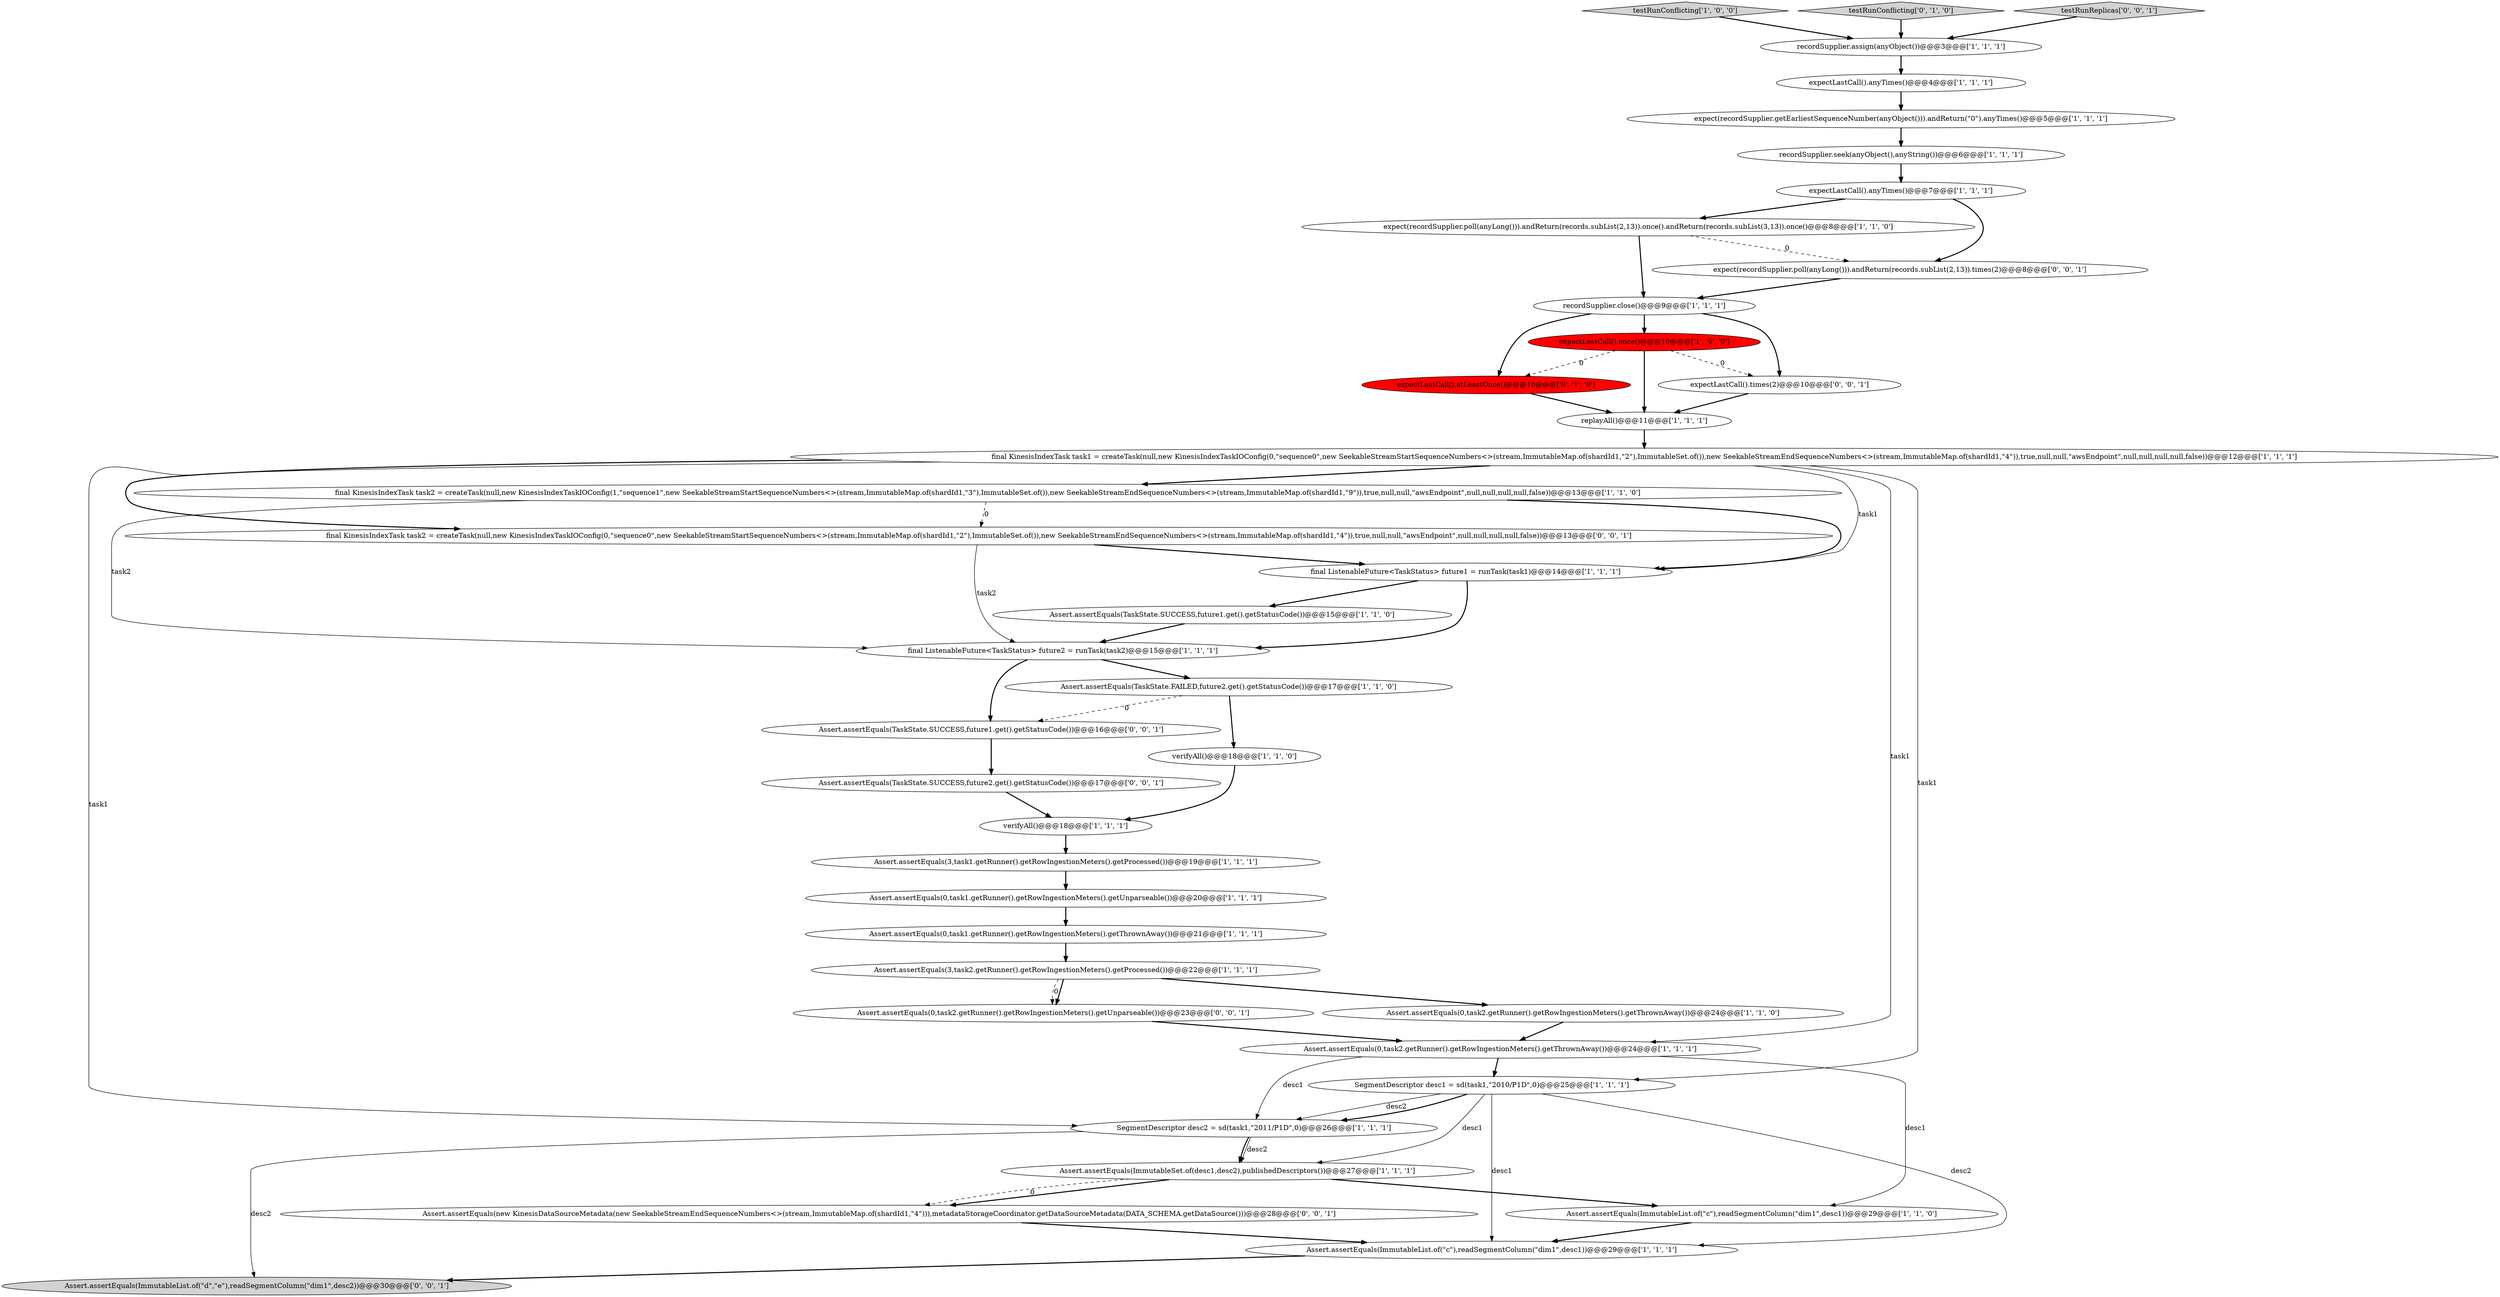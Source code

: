 digraph {
9 [style = filled, label = "expectLastCall().anyTimes()@@@7@@@['1', '1', '1']", fillcolor = white, shape = ellipse image = "AAA0AAABBB1BBB"];
20 [style = filled, label = "Assert.assertEquals(0,task1.getRunner().getRowIngestionMeters().getThrownAway())@@@21@@@['1', '1', '1']", fillcolor = white, shape = ellipse image = "AAA0AAABBB1BBB"];
25 [style = filled, label = "testRunConflicting['1', '0', '0']", fillcolor = lightgray, shape = diamond image = "AAA0AAABBB1BBB"];
32 [style = filled, label = "final KinesisIndexTask task2 = createTask(null,new KinesisIndexTaskIOConfig(0,\"sequence0\",new SeekableStreamStartSequenceNumbers<>(stream,ImmutableMap.of(shardId1,\"2\"),ImmutableSet.of()),new SeekableStreamEndSequenceNumbers<>(stream,ImmutableMap.of(shardId1,\"4\")),true,null,null,\"awsEndpoint\",null,null,null,null,false))@@@13@@@['0', '0', '1']", fillcolor = white, shape = ellipse image = "AAA0AAABBB3BBB"];
22 [style = filled, label = "SegmentDescriptor desc2 = sd(task1,\"2011/P1D\",0)@@@26@@@['1', '1', '1']", fillcolor = white, shape = ellipse image = "AAA0AAABBB1BBB"];
12 [style = filled, label = "Assert.assertEquals(0,task2.getRunner().getRowIngestionMeters().getThrownAway())@@@24@@@['1', '1', '0']", fillcolor = white, shape = ellipse image = "AAA0AAABBB1BBB"];
26 [style = filled, label = "expectLastCall().once()@@@10@@@['1', '0', '0']", fillcolor = red, shape = ellipse image = "AAA1AAABBB1BBB"];
2 [style = filled, label = "Assert.assertEquals(3,task2.getRunner().getRowIngestionMeters().getProcessed())@@@22@@@['1', '1', '1']", fillcolor = white, shape = ellipse image = "AAA0AAABBB1BBB"];
6 [style = filled, label = "recordSupplier.assign(anyObject())@@@3@@@['1', '1', '1']", fillcolor = white, shape = ellipse image = "AAA0AAABBB1BBB"];
28 [style = filled, label = "Assert.assertEquals(ImmutableSet.of(desc1,desc2),publishedDescriptors())@@@27@@@['1', '1', '1']", fillcolor = white, shape = ellipse image = "AAA0AAABBB1BBB"];
27 [style = filled, label = "verifyAll()@@@18@@@['1', '1', '1']", fillcolor = white, shape = ellipse image = "AAA0AAABBB1BBB"];
13 [style = filled, label = "expectLastCall().anyTimes()@@@4@@@['1', '1', '1']", fillcolor = white, shape = ellipse image = "AAA0AAABBB1BBB"];
24 [style = filled, label = "Assert.assertEquals(ImmutableList.of(\"c\"),readSegmentColumn(\"dim1\",desc1))@@@29@@@['1', '1', '1']", fillcolor = white, shape = ellipse image = "AAA0AAABBB1BBB"];
34 [style = filled, label = "Assert.assertEquals(new KinesisDataSourceMetadata(new SeekableStreamEndSequenceNumbers<>(stream,ImmutableMap.of(shardId1,\"4\"))),metadataStorageCoordinator.getDataSourceMetadata(DATA_SCHEMA.getDataSource()))@@@28@@@['0', '0', '1']", fillcolor = white, shape = ellipse image = "AAA0AAABBB3BBB"];
21 [style = filled, label = "final ListenableFuture<TaskStatus> future1 = runTask(task1)@@@14@@@['1', '1', '1']", fillcolor = white, shape = ellipse image = "AAA0AAABBB1BBB"];
0 [style = filled, label = "replayAll()@@@11@@@['1', '1', '1']", fillcolor = white, shape = ellipse image = "AAA0AAABBB1BBB"];
7 [style = filled, label = "expect(recordSupplier.getEarliestSequenceNumber(anyObject())).andReturn(\"0\").anyTimes()@@@5@@@['1', '1', '1']", fillcolor = white, shape = ellipse image = "AAA0AAABBB1BBB"];
17 [style = filled, label = "recordSupplier.close()@@@9@@@['1', '1', '1']", fillcolor = white, shape = ellipse image = "AAA0AAABBB1BBB"];
36 [style = filled, label = "Assert.assertEquals(0,task2.getRunner().getRowIngestionMeters().getUnparseable())@@@23@@@['0', '0', '1']", fillcolor = white, shape = ellipse image = "AAA0AAABBB3BBB"];
18 [style = filled, label = "recordSupplier.seek(anyObject(),anyString())@@@6@@@['1', '1', '1']", fillcolor = white, shape = ellipse image = "AAA0AAABBB1BBB"];
37 [style = filled, label = "Assert.assertEquals(TaskState.SUCCESS,future1.get().getStatusCode())@@@16@@@['0', '0', '1']", fillcolor = white, shape = ellipse image = "AAA0AAABBB3BBB"];
19 [style = filled, label = "Assert.assertEquals(0,task1.getRunner().getRowIngestionMeters().getUnparseable())@@@20@@@['1', '1', '1']", fillcolor = white, shape = ellipse image = "AAA0AAABBB1BBB"];
4 [style = filled, label = "expect(recordSupplier.poll(anyLong())).andReturn(records.subList(2,13)).once().andReturn(records.subList(3,13)).once()@@@8@@@['1', '1', '0']", fillcolor = white, shape = ellipse image = "AAA0AAABBB1BBB"];
10 [style = filled, label = "Assert.assertEquals(ImmutableList.of(\"c\"),readSegmentColumn(\"dim1\",desc1))@@@29@@@['1', '1', '0']", fillcolor = white, shape = ellipse image = "AAA0AAABBB1BBB"];
3 [style = filled, label = "Assert.assertEquals(0,task2.getRunner().getRowIngestionMeters().getThrownAway())@@@24@@@['1', '1', '1']", fillcolor = white, shape = ellipse image = "AAA0AAABBB1BBB"];
35 [style = filled, label = "expectLastCall().times(2)@@@10@@@['0', '0', '1']", fillcolor = white, shape = ellipse image = "AAA0AAABBB3BBB"];
39 [style = filled, label = "Assert.assertEquals(ImmutableList.of(\"d\",\"e\"),readSegmentColumn(\"dim1\",desc2))@@@30@@@['0', '0', '1']", fillcolor = lightgray, shape = ellipse image = "AAA0AAABBB3BBB"];
23 [style = filled, label = "Assert.assertEquals(3,task1.getRunner().getRowIngestionMeters().getProcessed())@@@19@@@['1', '1', '1']", fillcolor = white, shape = ellipse image = "AAA0AAABBB1BBB"];
30 [style = filled, label = "testRunConflicting['0', '1', '0']", fillcolor = lightgray, shape = diamond image = "AAA0AAABBB2BBB"];
15 [style = filled, label = "final KinesisIndexTask task1 = createTask(null,new KinesisIndexTaskIOConfig(0,\"sequence0\",new SeekableStreamStartSequenceNumbers<>(stream,ImmutableMap.of(shardId1,\"2\"),ImmutableSet.of()),new SeekableStreamEndSequenceNumbers<>(stream,ImmutableMap.of(shardId1,\"4\")),true,null,null,\"awsEndpoint\",null,null,null,null,false))@@@12@@@['1', '1', '1']", fillcolor = white, shape = ellipse image = "AAA0AAABBB1BBB"];
5 [style = filled, label = "SegmentDescriptor desc1 = sd(task1,\"2010/P1D\",0)@@@25@@@['1', '1', '1']", fillcolor = white, shape = ellipse image = "AAA0AAABBB1BBB"];
14 [style = filled, label = "final KinesisIndexTask task2 = createTask(null,new KinesisIndexTaskIOConfig(1,\"sequence1\",new SeekableStreamStartSequenceNumbers<>(stream,ImmutableMap.of(shardId1,\"3\"),ImmutableSet.of()),new SeekableStreamEndSequenceNumbers<>(stream,ImmutableMap.of(shardId1,\"9\")),true,null,null,\"awsEndpoint\",null,null,null,null,false))@@@13@@@['1', '1', '0']", fillcolor = white, shape = ellipse image = "AAA0AAABBB1BBB"];
29 [style = filled, label = "expectLastCall().atLeastOnce()@@@10@@@['0', '1', '0']", fillcolor = red, shape = ellipse image = "AAA1AAABBB2BBB"];
1 [style = filled, label = "verifyAll()@@@18@@@['1', '1', '0']", fillcolor = white, shape = ellipse image = "AAA0AAABBB1BBB"];
33 [style = filled, label = "Assert.assertEquals(TaskState.SUCCESS,future2.get().getStatusCode())@@@17@@@['0', '0', '1']", fillcolor = white, shape = ellipse image = "AAA0AAABBB3BBB"];
11 [style = filled, label = "Assert.assertEquals(TaskState.FAILED,future2.get().getStatusCode())@@@17@@@['1', '1', '0']", fillcolor = white, shape = ellipse image = "AAA0AAABBB1BBB"];
38 [style = filled, label = "expect(recordSupplier.poll(anyLong())).andReturn(records.subList(2,13)).times(2)@@@8@@@['0', '0', '1']", fillcolor = white, shape = ellipse image = "AAA0AAABBB3BBB"];
16 [style = filled, label = "final ListenableFuture<TaskStatus> future2 = runTask(task2)@@@15@@@['1', '1', '1']", fillcolor = white, shape = ellipse image = "AAA0AAABBB1BBB"];
31 [style = filled, label = "testRunReplicas['0', '0', '1']", fillcolor = lightgray, shape = diamond image = "AAA0AAABBB3BBB"];
8 [style = filled, label = "Assert.assertEquals(TaskState.SUCCESS,future1.get().getStatusCode())@@@15@@@['1', '1', '0']", fillcolor = white, shape = ellipse image = "AAA0AAABBB1BBB"];
8->16 [style = bold, label=""];
16->37 [style = bold, label=""];
17->26 [style = bold, label=""];
32->21 [style = bold, label=""];
16->11 [style = bold, label=""];
4->17 [style = bold, label=""];
28->10 [style = bold, label=""];
15->14 [style = bold, label=""];
28->34 [style = bold, label=""];
4->38 [style = dashed, label="0"];
11->1 [style = bold, label=""];
14->16 [style = solid, label="task2"];
10->24 [style = bold, label=""];
19->20 [style = bold, label=""];
9->4 [style = bold, label=""];
28->34 [style = dashed, label="0"];
1->27 [style = bold, label=""];
29->0 [style = bold, label=""];
21->8 [style = bold, label=""];
24->39 [style = bold, label=""];
22->28 [style = solid, label="desc2"];
22->28 [style = bold, label=""];
15->21 [style = solid, label="task1"];
5->22 [style = solid, label="desc2"];
26->35 [style = dashed, label="0"];
5->24 [style = solid, label="desc1"];
25->6 [style = bold, label=""];
30->6 [style = bold, label=""];
33->27 [style = bold, label=""];
15->5 [style = solid, label="task1"];
0->15 [style = bold, label=""];
2->12 [style = bold, label=""];
20->2 [style = bold, label=""];
26->0 [style = bold, label=""];
3->5 [style = bold, label=""];
35->0 [style = bold, label=""];
32->16 [style = solid, label="task2"];
14->32 [style = dashed, label="0"];
34->24 [style = bold, label=""];
31->6 [style = bold, label=""];
2->36 [style = dashed, label="0"];
15->3 [style = solid, label="task1"];
13->7 [style = bold, label=""];
23->19 [style = bold, label=""];
6->13 [style = bold, label=""];
2->36 [style = bold, label=""];
18->9 [style = bold, label=""];
7->18 [style = bold, label=""];
21->16 [style = bold, label=""];
11->37 [style = dashed, label="0"];
5->28 [style = solid, label="desc1"];
27->23 [style = bold, label=""];
12->3 [style = bold, label=""];
37->33 [style = bold, label=""];
9->38 [style = bold, label=""];
17->29 [style = bold, label=""];
15->32 [style = bold, label=""];
5->22 [style = bold, label=""];
38->17 [style = bold, label=""];
3->10 [style = solid, label="desc1"];
22->39 [style = solid, label="desc2"];
5->24 [style = solid, label="desc2"];
14->21 [style = bold, label=""];
26->29 [style = dashed, label="0"];
15->22 [style = solid, label="task1"];
3->22 [style = solid, label="desc1"];
17->35 [style = bold, label=""];
36->3 [style = bold, label=""];
}
